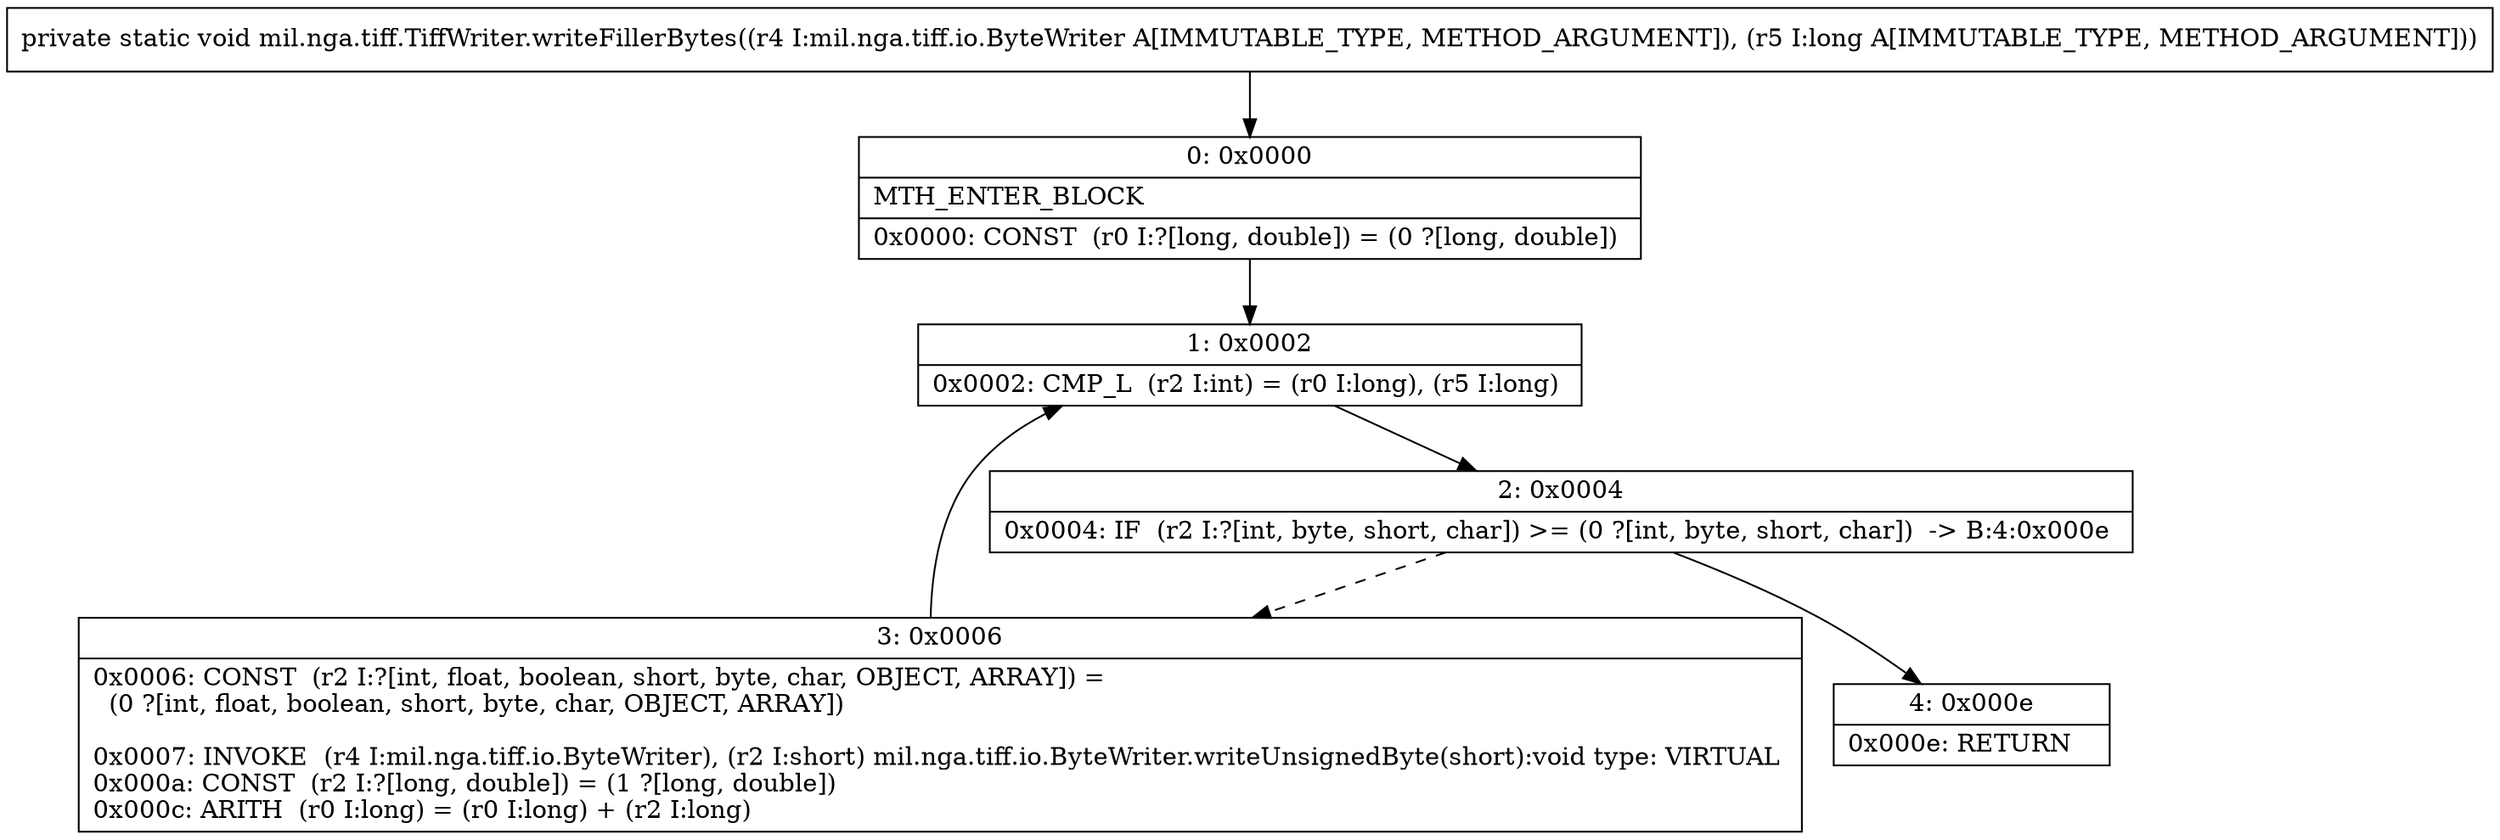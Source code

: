 digraph "CFG formil.nga.tiff.TiffWriter.writeFillerBytes(Lmil\/nga\/tiff\/io\/ByteWriter;J)V" {
Node_0 [shape=record,label="{0\:\ 0x0000|MTH_ENTER_BLOCK\l|0x0000: CONST  (r0 I:?[long, double]) = (0 ?[long, double]) \l}"];
Node_1 [shape=record,label="{1\:\ 0x0002|0x0002: CMP_L  (r2 I:int) = (r0 I:long), (r5 I:long) \l}"];
Node_2 [shape=record,label="{2\:\ 0x0004|0x0004: IF  (r2 I:?[int, byte, short, char]) \>= (0 ?[int, byte, short, char])  \-\> B:4:0x000e \l}"];
Node_3 [shape=record,label="{3\:\ 0x0006|0x0006: CONST  (r2 I:?[int, float, boolean, short, byte, char, OBJECT, ARRAY]) = \l  (0 ?[int, float, boolean, short, byte, char, OBJECT, ARRAY])\l \l0x0007: INVOKE  (r4 I:mil.nga.tiff.io.ByteWriter), (r2 I:short) mil.nga.tiff.io.ByteWriter.writeUnsignedByte(short):void type: VIRTUAL \l0x000a: CONST  (r2 I:?[long, double]) = (1 ?[long, double]) \l0x000c: ARITH  (r0 I:long) = (r0 I:long) + (r2 I:long) \l}"];
Node_4 [shape=record,label="{4\:\ 0x000e|0x000e: RETURN   \l}"];
MethodNode[shape=record,label="{private static void mil.nga.tiff.TiffWriter.writeFillerBytes((r4 I:mil.nga.tiff.io.ByteWriter A[IMMUTABLE_TYPE, METHOD_ARGUMENT]), (r5 I:long A[IMMUTABLE_TYPE, METHOD_ARGUMENT])) }"];
MethodNode -> Node_0;
Node_0 -> Node_1;
Node_1 -> Node_2;
Node_2 -> Node_3[style=dashed];
Node_2 -> Node_4;
Node_3 -> Node_1;
}

